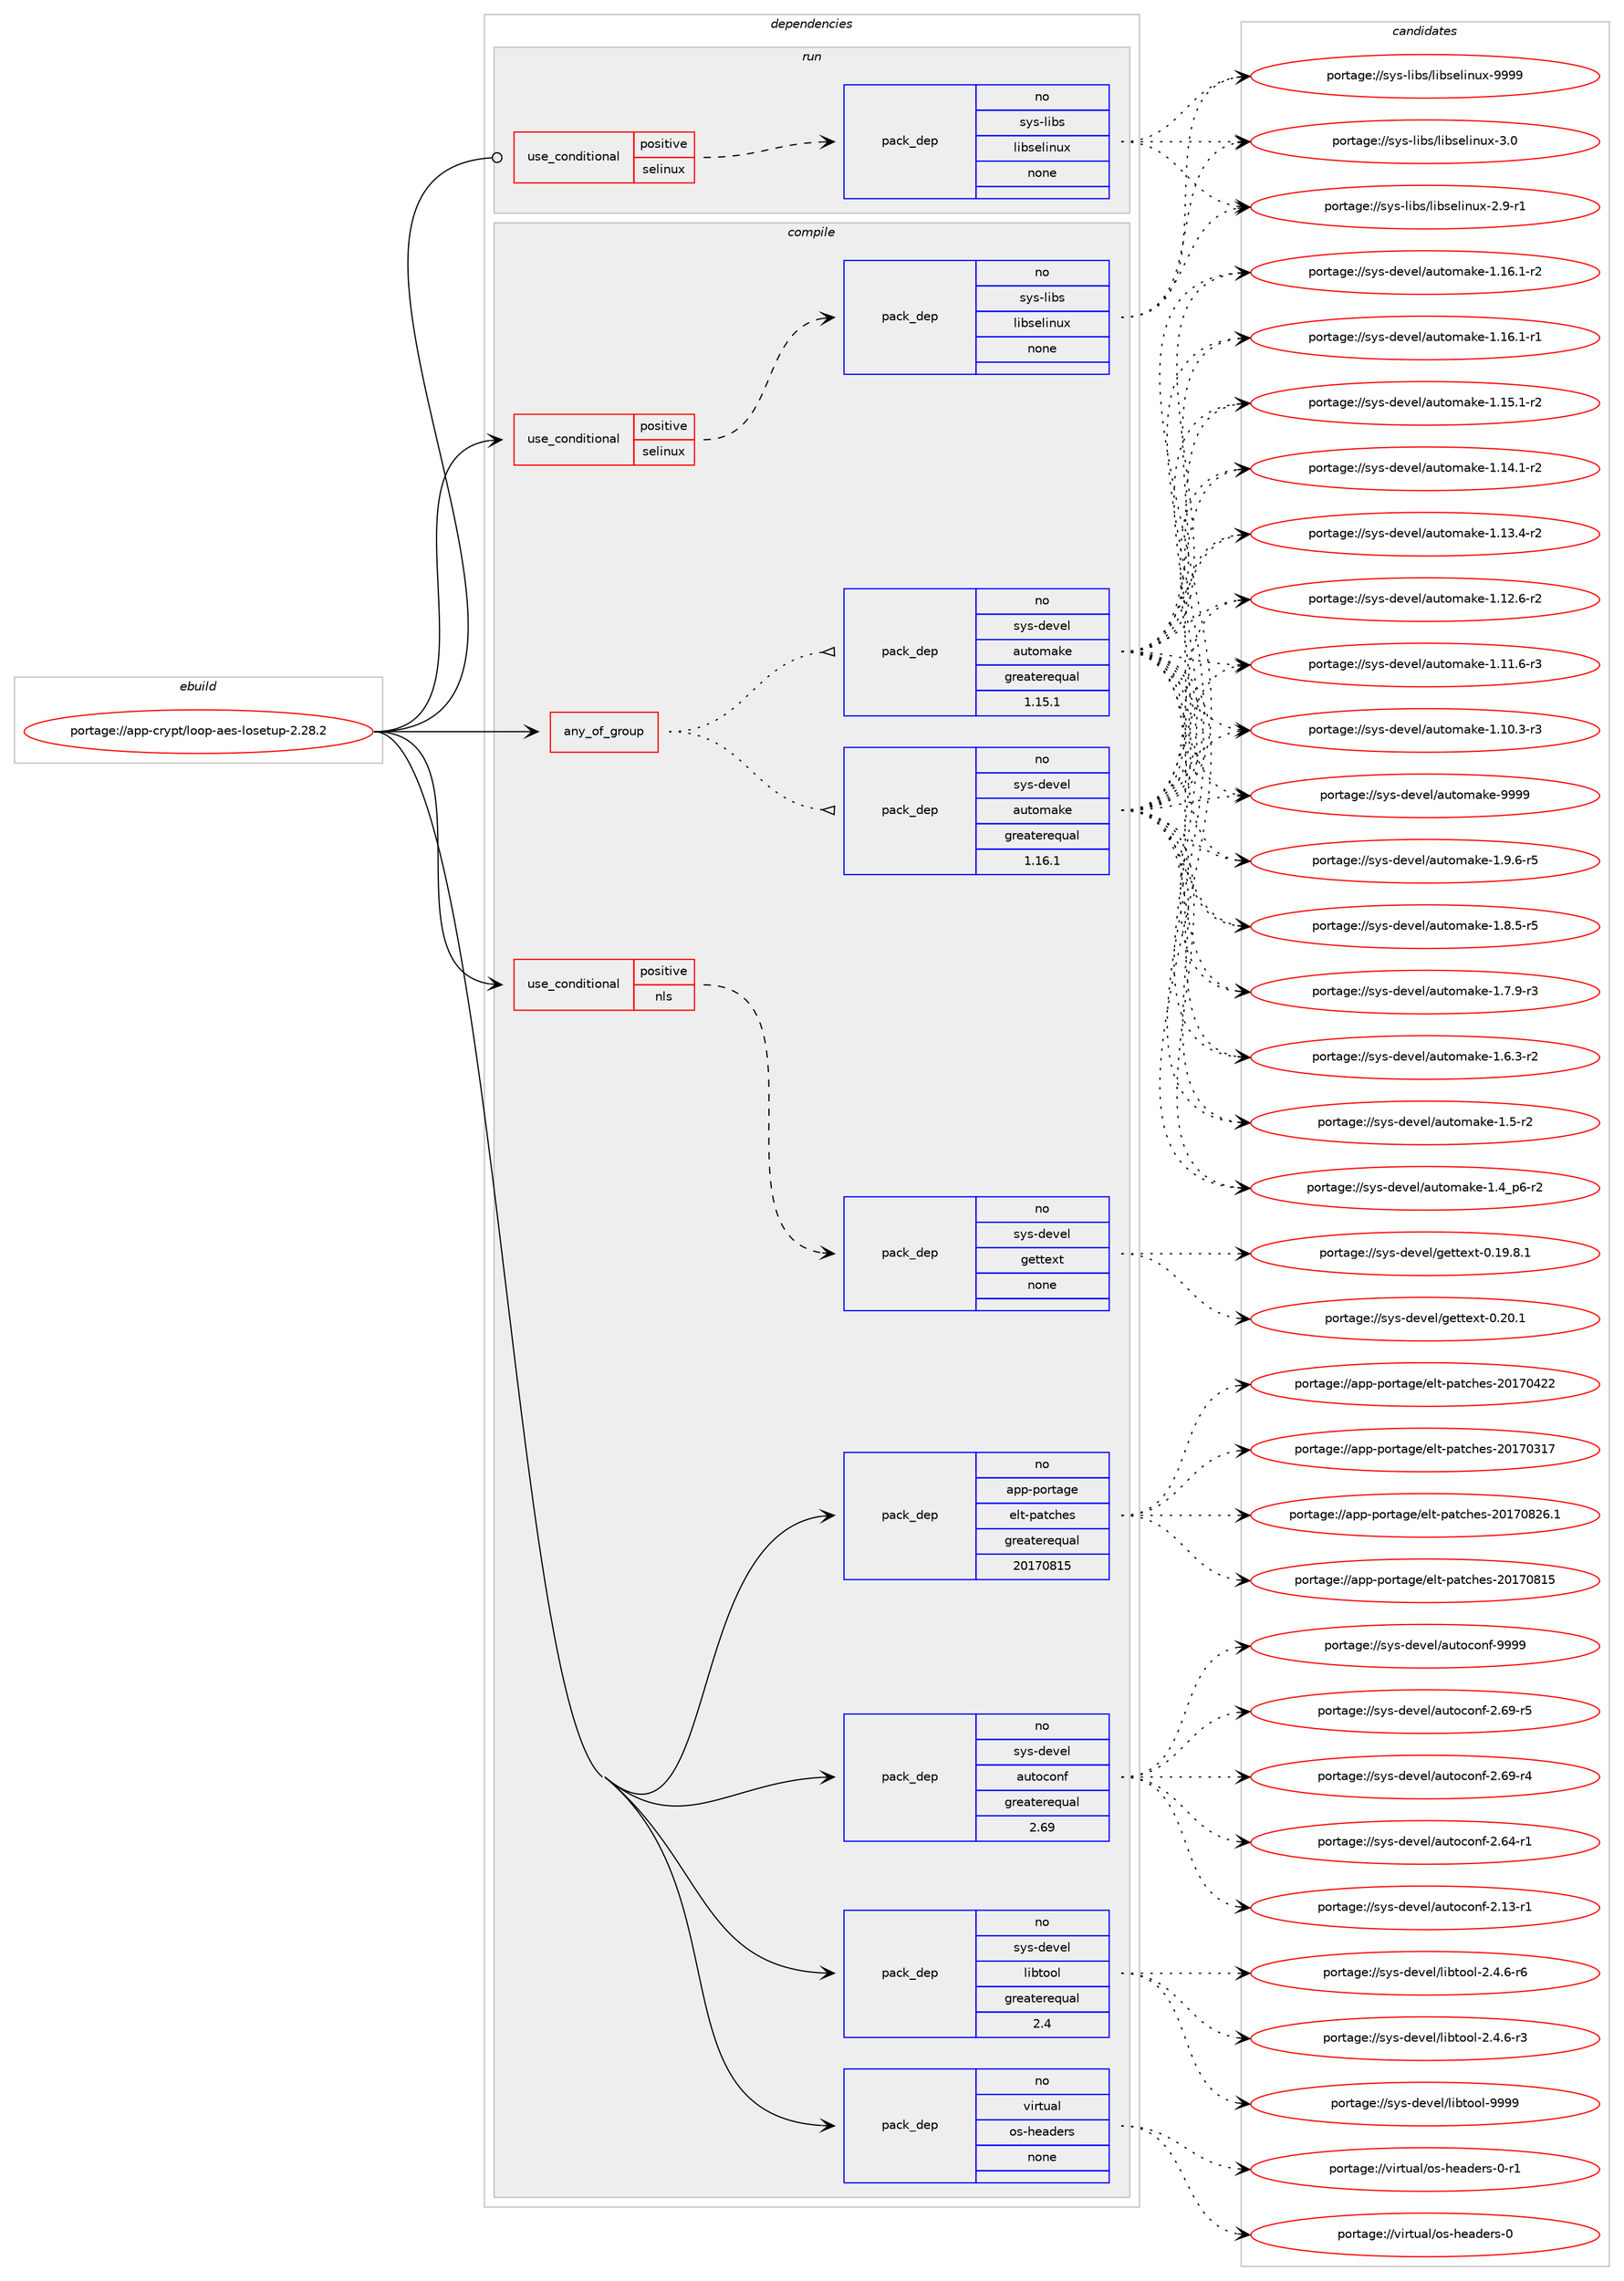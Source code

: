 digraph prolog {

# *************
# Graph options
# *************

newrank=true;
concentrate=true;
compound=true;
graph [rankdir=LR,fontname=Helvetica,fontsize=10,ranksep=1.5];#, ranksep=2.5, nodesep=0.2];
edge  [arrowhead=vee];
node  [fontname=Helvetica,fontsize=10];

# **********
# The ebuild
# **********

subgraph cluster_leftcol {
color=gray;
label=<<i>ebuild</i>>;
id [label="portage://app-crypt/loop-aes-losetup-2.28.2", color=red, width=4, href="../app-crypt/loop-aes-losetup-2.28.2.svg"];
}

# ****************
# The dependencies
# ****************

subgraph cluster_midcol {
color=gray;
label=<<i>dependencies</i>>;
subgraph cluster_compile {
fillcolor="#eeeeee";
style=filled;
label=<<i>compile</i>>;
subgraph any8244 {
dependency642348 [label=<<TABLE BORDER="0" CELLBORDER="1" CELLSPACING="0" CELLPADDING="4"><TR><TD CELLPADDING="10">any_of_group</TD></TR></TABLE>>, shape=none, color=red];subgraph pack482467 {
dependency642349 [label=<<TABLE BORDER="0" CELLBORDER="1" CELLSPACING="0" CELLPADDING="4" WIDTH="220"><TR><TD ROWSPAN="6" CELLPADDING="30">pack_dep</TD></TR><TR><TD WIDTH="110">no</TD></TR><TR><TD>sys-devel</TD></TR><TR><TD>automake</TD></TR><TR><TD>greaterequal</TD></TR><TR><TD>1.16.1</TD></TR></TABLE>>, shape=none, color=blue];
}
dependency642348:e -> dependency642349:w [weight=20,style="dotted",arrowhead="oinv"];
subgraph pack482468 {
dependency642350 [label=<<TABLE BORDER="0" CELLBORDER="1" CELLSPACING="0" CELLPADDING="4" WIDTH="220"><TR><TD ROWSPAN="6" CELLPADDING="30">pack_dep</TD></TR><TR><TD WIDTH="110">no</TD></TR><TR><TD>sys-devel</TD></TR><TR><TD>automake</TD></TR><TR><TD>greaterequal</TD></TR><TR><TD>1.15.1</TD></TR></TABLE>>, shape=none, color=blue];
}
dependency642348:e -> dependency642350:w [weight=20,style="dotted",arrowhead="oinv"];
}
id:e -> dependency642348:w [weight=20,style="solid",arrowhead="vee"];
subgraph cond151346 {
dependency642351 [label=<<TABLE BORDER="0" CELLBORDER="1" CELLSPACING="0" CELLPADDING="4"><TR><TD ROWSPAN="3" CELLPADDING="10">use_conditional</TD></TR><TR><TD>positive</TD></TR><TR><TD>nls</TD></TR></TABLE>>, shape=none, color=red];
subgraph pack482469 {
dependency642352 [label=<<TABLE BORDER="0" CELLBORDER="1" CELLSPACING="0" CELLPADDING="4" WIDTH="220"><TR><TD ROWSPAN="6" CELLPADDING="30">pack_dep</TD></TR><TR><TD WIDTH="110">no</TD></TR><TR><TD>sys-devel</TD></TR><TR><TD>gettext</TD></TR><TR><TD>none</TD></TR><TR><TD></TD></TR></TABLE>>, shape=none, color=blue];
}
dependency642351:e -> dependency642352:w [weight=20,style="dashed",arrowhead="vee"];
}
id:e -> dependency642351:w [weight=20,style="solid",arrowhead="vee"];
subgraph cond151347 {
dependency642353 [label=<<TABLE BORDER="0" CELLBORDER="1" CELLSPACING="0" CELLPADDING="4"><TR><TD ROWSPAN="3" CELLPADDING="10">use_conditional</TD></TR><TR><TD>positive</TD></TR><TR><TD>selinux</TD></TR></TABLE>>, shape=none, color=red];
subgraph pack482470 {
dependency642354 [label=<<TABLE BORDER="0" CELLBORDER="1" CELLSPACING="0" CELLPADDING="4" WIDTH="220"><TR><TD ROWSPAN="6" CELLPADDING="30">pack_dep</TD></TR><TR><TD WIDTH="110">no</TD></TR><TR><TD>sys-libs</TD></TR><TR><TD>libselinux</TD></TR><TR><TD>none</TD></TR><TR><TD></TD></TR></TABLE>>, shape=none, color=blue];
}
dependency642353:e -> dependency642354:w [weight=20,style="dashed",arrowhead="vee"];
}
id:e -> dependency642353:w [weight=20,style="solid",arrowhead="vee"];
subgraph pack482471 {
dependency642355 [label=<<TABLE BORDER="0" CELLBORDER="1" CELLSPACING="0" CELLPADDING="4" WIDTH="220"><TR><TD ROWSPAN="6" CELLPADDING="30">pack_dep</TD></TR><TR><TD WIDTH="110">no</TD></TR><TR><TD>app-portage</TD></TR><TR><TD>elt-patches</TD></TR><TR><TD>greaterequal</TD></TR><TR><TD>20170815</TD></TR></TABLE>>, shape=none, color=blue];
}
id:e -> dependency642355:w [weight=20,style="solid",arrowhead="vee"];
subgraph pack482472 {
dependency642356 [label=<<TABLE BORDER="0" CELLBORDER="1" CELLSPACING="0" CELLPADDING="4" WIDTH="220"><TR><TD ROWSPAN="6" CELLPADDING="30">pack_dep</TD></TR><TR><TD WIDTH="110">no</TD></TR><TR><TD>sys-devel</TD></TR><TR><TD>autoconf</TD></TR><TR><TD>greaterequal</TD></TR><TR><TD>2.69</TD></TR></TABLE>>, shape=none, color=blue];
}
id:e -> dependency642356:w [weight=20,style="solid",arrowhead="vee"];
subgraph pack482473 {
dependency642357 [label=<<TABLE BORDER="0" CELLBORDER="1" CELLSPACING="0" CELLPADDING="4" WIDTH="220"><TR><TD ROWSPAN="6" CELLPADDING="30">pack_dep</TD></TR><TR><TD WIDTH="110">no</TD></TR><TR><TD>sys-devel</TD></TR><TR><TD>libtool</TD></TR><TR><TD>greaterequal</TD></TR><TR><TD>2.4</TD></TR></TABLE>>, shape=none, color=blue];
}
id:e -> dependency642357:w [weight=20,style="solid",arrowhead="vee"];
subgraph pack482474 {
dependency642358 [label=<<TABLE BORDER="0" CELLBORDER="1" CELLSPACING="0" CELLPADDING="4" WIDTH="220"><TR><TD ROWSPAN="6" CELLPADDING="30">pack_dep</TD></TR><TR><TD WIDTH="110">no</TD></TR><TR><TD>virtual</TD></TR><TR><TD>os-headers</TD></TR><TR><TD>none</TD></TR><TR><TD></TD></TR></TABLE>>, shape=none, color=blue];
}
id:e -> dependency642358:w [weight=20,style="solid",arrowhead="vee"];
}
subgraph cluster_compileandrun {
fillcolor="#eeeeee";
style=filled;
label=<<i>compile and run</i>>;
}
subgraph cluster_run {
fillcolor="#eeeeee";
style=filled;
label=<<i>run</i>>;
subgraph cond151348 {
dependency642359 [label=<<TABLE BORDER="0" CELLBORDER="1" CELLSPACING="0" CELLPADDING="4"><TR><TD ROWSPAN="3" CELLPADDING="10">use_conditional</TD></TR><TR><TD>positive</TD></TR><TR><TD>selinux</TD></TR></TABLE>>, shape=none, color=red];
subgraph pack482475 {
dependency642360 [label=<<TABLE BORDER="0" CELLBORDER="1" CELLSPACING="0" CELLPADDING="4" WIDTH="220"><TR><TD ROWSPAN="6" CELLPADDING="30">pack_dep</TD></TR><TR><TD WIDTH="110">no</TD></TR><TR><TD>sys-libs</TD></TR><TR><TD>libselinux</TD></TR><TR><TD>none</TD></TR><TR><TD></TD></TR></TABLE>>, shape=none, color=blue];
}
dependency642359:e -> dependency642360:w [weight=20,style="dashed",arrowhead="vee"];
}
id:e -> dependency642359:w [weight=20,style="solid",arrowhead="odot"];
}
}

# **************
# The candidates
# **************

subgraph cluster_choices {
rank=same;
color=gray;
label=<<i>candidates</i>>;

subgraph choice482467 {
color=black;
nodesep=1;
choice115121115451001011181011084797117116111109971071014557575757 [label="portage://sys-devel/automake-9999", color=red, width=4,href="../sys-devel/automake-9999.svg"];
choice115121115451001011181011084797117116111109971071014549465746544511453 [label="portage://sys-devel/automake-1.9.6-r5", color=red, width=4,href="../sys-devel/automake-1.9.6-r5.svg"];
choice115121115451001011181011084797117116111109971071014549465646534511453 [label="portage://sys-devel/automake-1.8.5-r5", color=red, width=4,href="../sys-devel/automake-1.8.5-r5.svg"];
choice115121115451001011181011084797117116111109971071014549465546574511451 [label="portage://sys-devel/automake-1.7.9-r3", color=red, width=4,href="../sys-devel/automake-1.7.9-r3.svg"];
choice115121115451001011181011084797117116111109971071014549465446514511450 [label="portage://sys-devel/automake-1.6.3-r2", color=red, width=4,href="../sys-devel/automake-1.6.3-r2.svg"];
choice11512111545100101118101108479711711611110997107101454946534511450 [label="portage://sys-devel/automake-1.5-r2", color=red, width=4,href="../sys-devel/automake-1.5-r2.svg"];
choice115121115451001011181011084797117116111109971071014549465295112544511450 [label="portage://sys-devel/automake-1.4_p6-r2", color=red, width=4,href="../sys-devel/automake-1.4_p6-r2.svg"];
choice11512111545100101118101108479711711611110997107101454946495446494511450 [label="portage://sys-devel/automake-1.16.1-r2", color=red, width=4,href="../sys-devel/automake-1.16.1-r2.svg"];
choice11512111545100101118101108479711711611110997107101454946495446494511449 [label="portage://sys-devel/automake-1.16.1-r1", color=red, width=4,href="../sys-devel/automake-1.16.1-r1.svg"];
choice11512111545100101118101108479711711611110997107101454946495346494511450 [label="portage://sys-devel/automake-1.15.1-r2", color=red, width=4,href="../sys-devel/automake-1.15.1-r2.svg"];
choice11512111545100101118101108479711711611110997107101454946495246494511450 [label="portage://sys-devel/automake-1.14.1-r2", color=red, width=4,href="../sys-devel/automake-1.14.1-r2.svg"];
choice11512111545100101118101108479711711611110997107101454946495146524511450 [label="portage://sys-devel/automake-1.13.4-r2", color=red, width=4,href="../sys-devel/automake-1.13.4-r2.svg"];
choice11512111545100101118101108479711711611110997107101454946495046544511450 [label="portage://sys-devel/automake-1.12.6-r2", color=red, width=4,href="../sys-devel/automake-1.12.6-r2.svg"];
choice11512111545100101118101108479711711611110997107101454946494946544511451 [label="portage://sys-devel/automake-1.11.6-r3", color=red, width=4,href="../sys-devel/automake-1.11.6-r3.svg"];
choice11512111545100101118101108479711711611110997107101454946494846514511451 [label="portage://sys-devel/automake-1.10.3-r3", color=red, width=4,href="../sys-devel/automake-1.10.3-r3.svg"];
dependency642349:e -> choice115121115451001011181011084797117116111109971071014557575757:w [style=dotted,weight="100"];
dependency642349:e -> choice115121115451001011181011084797117116111109971071014549465746544511453:w [style=dotted,weight="100"];
dependency642349:e -> choice115121115451001011181011084797117116111109971071014549465646534511453:w [style=dotted,weight="100"];
dependency642349:e -> choice115121115451001011181011084797117116111109971071014549465546574511451:w [style=dotted,weight="100"];
dependency642349:e -> choice115121115451001011181011084797117116111109971071014549465446514511450:w [style=dotted,weight="100"];
dependency642349:e -> choice11512111545100101118101108479711711611110997107101454946534511450:w [style=dotted,weight="100"];
dependency642349:e -> choice115121115451001011181011084797117116111109971071014549465295112544511450:w [style=dotted,weight="100"];
dependency642349:e -> choice11512111545100101118101108479711711611110997107101454946495446494511450:w [style=dotted,weight="100"];
dependency642349:e -> choice11512111545100101118101108479711711611110997107101454946495446494511449:w [style=dotted,weight="100"];
dependency642349:e -> choice11512111545100101118101108479711711611110997107101454946495346494511450:w [style=dotted,weight="100"];
dependency642349:e -> choice11512111545100101118101108479711711611110997107101454946495246494511450:w [style=dotted,weight="100"];
dependency642349:e -> choice11512111545100101118101108479711711611110997107101454946495146524511450:w [style=dotted,weight="100"];
dependency642349:e -> choice11512111545100101118101108479711711611110997107101454946495046544511450:w [style=dotted,weight="100"];
dependency642349:e -> choice11512111545100101118101108479711711611110997107101454946494946544511451:w [style=dotted,weight="100"];
dependency642349:e -> choice11512111545100101118101108479711711611110997107101454946494846514511451:w [style=dotted,weight="100"];
}
subgraph choice482468 {
color=black;
nodesep=1;
choice115121115451001011181011084797117116111109971071014557575757 [label="portage://sys-devel/automake-9999", color=red, width=4,href="../sys-devel/automake-9999.svg"];
choice115121115451001011181011084797117116111109971071014549465746544511453 [label="portage://sys-devel/automake-1.9.6-r5", color=red, width=4,href="../sys-devel/automake-1.9.6-r5.svg"];
choice115121115451001011181011084797117116111109971071014549465646534511453 [label="portage://sys-devel/automake-1.8.5-r5", color=red, width=4,href="../sys-devel/automake-1.8.5-r5.svg"];
choice115121115451001011181011084797117116111109971071014549465546574511451 [label="portage://sys-devel/automake-1.7.9-r3", color=red, width=4,href="../sys-devel/automake-1.7.9-r3.svg"];
choice115121115451001011181011084797117116111109971071014549465446514511450 [label="portage://sys-devel/automake-1.6.3-r2", color=red, width=4,href="../sys-devel/automake-1.6.3-r2.svg"];
choice11512111545100101118101108479711711611110997107101454946534511450 [label="portage://sys-devel/automake-1.5-r2", color=red, width=4,href="../sys-devel/automake-1.5-r2.svg"];
choice115121115451001011181011084797117116111109971071014549465295112544511450 [label="portage://sys-devel/automake-1.4_p6-r2", color=red, width=4,href="../sys-devel/automake-1.4_p6-r2.svg"];
choice11512111545100101118101108479711711611110997107101454946495446494511450 [label="portage://sys-devel/automake-1.16.1-r2", color=red, width=4,href="../sys-devel/automake-1.16.1-r2.svg"];
choice11512111545100101118101108479711711611110997107101454946495446494511449 [label="portage://sys-devel/automake-1.16.1-r1", color=red, width=4,href="../sys-devel/automake-1.16.1-r1.svg"];
choice11512111545100101118101108479711711611110997107101454946495346494511450 [label="portage://sys-devel/automake-1.15.1-r2", color=red, width=4,href="../sys-devel/automake-1.15.1-r2.svg"];
choice11512111545100101118101108479711711611110997107101454946495246494511450 [label="portage://sys-devel/automake-1.14.1-r2", color=red, width=4,href="../sys-devel/automake-1.14.1-r2.svg"];
choice11512111545100101118101108479711711611110997107101454946495146524511450 [label="portage://sys-devel/automake-1.13.4-r2", color=red, width=4,href="../sys-devel/automake-1.13.4-r2.svg"];
choice11512111545100101118101108479711711611110997107101454946495046544511450 [label="portage://sys-devel/automake-1.12.6-r2", color=red, width=4,href="../sys-devel/automake-1.12.6-r2.svg"];
choice11512111545100101118101108479711711611110997107101454946494946544511451 [label="portage://sys-devel/automake-1.11.6-r3", color=red, width=4,href="../sys-devel/automake-1.11.6-r3.svg"];
choice11512111545100101118101108479711711611110997107101454946494846514511451 [label="portage://sys-devel/automake-1.10.3-r3", color=red, width=4,href="../sys-devel/automake-1.10.3-r3.svg"];
dependency642350:e -> choice115121115451001011181011084797117116111109971071014557575757:w [style=dotted,weight="100"];
dependency642350:e -> choice115121115451001011181011084797117116111109971071014549465746544511453:w [style=dotted,weight="100"];
dependency642350:e -> choice115121115451001011181011084797117116111109971071014549465646534511453:w [style=dotted,weight="100"];
dependency642350:e -> choice115121115451001011181011084797117116111109971071014549465546574511451:w [style=dotted,weight="100"];
dependency642350:e -> choice115121115451001011181011084797117116111109971071014549465446514511450:w [style=dotted,weight="100"];
dependency642350:e -> choice11512111545100101118101108479711711611110997107101454946534511450:w [style=dotted,weight="100"];
dependency642350:e -> choice115121115451001011181011084797117116111109971071014549465295112544511450:w [style=dotted,weight="100"];
dependency642350:e -> choice11512111545100101118101108479711711611110997107101454946495446494511450:w [style=dotted,weight="100"];
dependency642350:e -> choice11512111545100101118101108479711711611110997107101454946495446494511449:w [style=dotted,weight="100"];
dependency642350:e -> choice11512111545100101118101108479711711611110997107101454946495346494511450:w [style=dotted,weight="100"];
dependency642350:e -> choice11512111545100101118101108479711711611110997107101454946495246494511450:w [style=dotted,weight="100"];
dependency642350:e -> choice11512111545100101118101108479711711611110997107101454946495146524511450:w [style=dotted,weight="100"];
dependency642350:e -> choice11512111545100101118101108479711711611110997107101454946495046544511450:w [style=dotted,weight="100"];
dependency642350:e -> choice11512111545100101118101108479711711611110997107101454946494946544511451:w [style=dotted,weight="100"];
dependency642350:e -> choice11512111545100101118101108479711711611110997107101454946494846514511451:w [style=dotted,weight="100"];
}
subgraph choice482469 {
color=black;
nodesep=1;
choice115121115451001011181011084710310111611610112011645484650484649 [label="portage://sys-devel/gettext-0.20.1", color=red, width=4,href="../sys-devel/gettext-0.20.1.svg"];
choice1151211154510010111810110847103101116116101120116454846495746564649 [label="portage://sys-devel/gettext-0.19.8.1", color=red, width=4,href="../sys-devel/gettext-0.19.8.1.svg"];
dependency642352:e -> choice115121115451001011181011084710310111611610112011645484650484649:w [style=dotted,weight="100"];
dependency642352:e -> choice1151211154510010111810110847103101116116101120116454846495746564649:w [style=dotted,weight="100"];
}
subgraph choice482470 {
color=black;
nodesep=1;
choice115121115451081059811547108105981151011081051101171204557575757 [label="portage://sys-libs/libselinux-9999", color=red, width=4,href="../sys-libs/libselinux-9999.svg"];
choice1151211154510810598115471081059811510110810511011712045514648 [label="portage://sys-libs/libselinux-3.0", color=red, width=4,href="../sys-libs/libselinux-3.0.svg"];
choice11512111545108105981154710810598115101108105110117120455046574511449 [label="portage://sys-libs/libselinux-2.9-r1", color=red, width=4,href="../sys-libs/libselinux-2.9-r1.svg"];
dependency642354:e -> choice115121115451081059811547108105981151011081051101171204557575757:w [style=dotted,weight="100"];
dependency642354:e -> choice1151211154510810598115471081059811510110810511011712045514648:w [style=dotted,weight="100"];
dependency642354:e -> choice11512111545108105981154710810598115101108105110117120455046574511449:w [style=dotted,weight="100"];
}
subgraph choice482471 {
color=black;
nodesep=1;
choice971121124511211111411697103101471011081164511297116991041011154550484955485650544649 [label="portage://app-portage/elt-patches-20170826.1", color=red, width=4,href="../app-portage/elt-patches-20170826.1.svg"];
choice97112112451121111141169710310147101108116451129711699104101115455048495548564953 [label="portage://app-portage/elt-patches-20170815", color=red, width=4,href="../app-portage/elt-patches-20170815.svg"];
choice97112112451121111141169710310147101108116451129711699104101115455048495548525050 [label="portage://app-portage/elt-patches-20170422", color=red, width=4,href="../app-portage/elt-patches-20170422.svg"];
choice97112112451121111141169710310147101108116451129711699104101115455048495548514955 [label="portage://app-portage/elt-patches-20170317", color=red, width=4,href="../app-portage/elt-patches-20170317.svg"];
dependency642355:e -> choice971121124511211111411697103101471011081164511297116991041011154550484955485650544649:w [style=dotted,weight="100"];
dependency642355:e -> choice97112112451121111141169710310147101108116451129711699104101115455048495548564953:w [style=dotted,weight="100"];
dependency642355:e -> choice97112112451121111141169710310147101108116451129711699104101115455048495548525050:w [style=dotted,weight="100"];
dependency642355:e -> choice97112112451121111141169710310147101108116451129711699104101115455048495548514955:w [style=dotted,weight="100"];
}
subgraph choice482472 {
color=black;
nodesep=1;
choice115121115451001011181011084797117116111991111101024557575757 [label="portage://sys-devel/autoconf-9999", color=red, width=4,href="../sys-devel/autoconf-9999.svg"];
choice1151211154510010111810110847971171161119911111010245504654574511453 [label="portage://sys-devel/autoconf-2.69-r5", color=red, width=4,href="../sys-devel/autoconf-2.69-r5.svg"];
choice1151211154510010111810110847971171161119911111010245504654574511452 [label="portage://sys-devel/autoconf-2.69-r4", color=red, width=4,href="../sys-devel/autoconf-2.69-r4.svg"];
choice1151211154510010111810110847971171161119911111010245504654524511449 [label="portage://sys-devel/autoconf-2.64-r1", color=red, width=4,href="../sys-devel/autoconf-2.64-r1.svg"];
choice1151211154510010111810110847971171161119911111010245504649514511449 [label="portage://sys-devel/autoconf-2.13-r1", color=red, width=4,href="../sys-devel/autoconf-2.13-r1.svg"];
dependency642356:e -> choice115121115451001011181011084797117116111991111101024557575757:w [style=dotted,weight="100"];
dependency642356:e -> choice1151211154510010111810110847971171161119911111010245504654574511453:w [style=dotted,weight="100"];
dependency642356:e -> choice1151211154510010111810110847971171161119911111010245504654574511452:w [style=dotted,weight="100"];
dependency642356:e -> choice1151211154510010111810110847971171161119911111010245504654524511449:w [style=dotted,weight="100"];
dependency642356:e -> choice1151211154510010111810110847971171161119911111010245504649514511449:w [style=dotted,weight="100"];
}
subgraph choice482473 {
color=black;
nodesep=1;
choice1151211154510010111810110847108105981161111111084557575757 [label="portage://sys-devel/libtool-9999", color=red, width=4,href="../sys-devel/libtool-9999.svg"];
choice1151211154510010111810110847108105981161111111084550465246544511454 [label="portage://sys-devel/libtool-2.4.6-r6", color=red, width=4,href="../sys-devel/libtool-2.4.6-r6.svg"];
choice1151211154510010111810110847108105981161111111084550465246544511451 [label="portage://sys-devel/libtool-2.4.6-r3", color=red, width=4,href="../sys-devel/libtool-2.4.6-r3.svg"];
dependency642357:e -> choice1151211154510010111810110847108105981161111111084557575757:w [style=dotted,weight="100"];
dependency642357:e -> choice1151211154510010111810110847108105981161111111084550465246544511454:w [style=dotted,weight="100"];
dependency642357:e -> choice1151211154510010111810110847108105981161111111084550465246544511451:w [style=dotted,weight="100"];
}
subgraph choice482474 {
color=black;
nodesep=1;
choice1181051141161179710847111115451041019710010111411545484511449 [label="portage://virtual/os-headers-0-r1", color=red, width=4,href="../virtual/os-headers-0-r1.svg"];
choice118105114116117971084711111545104101971001011141154548 [label="portage://virtual/os-headers-0", color=red, width=4,href="../virtual/os-headers-0.svg"];
dependency642358:e -> choice1181051141161179710847111115451041019710010111411545484511449:w [style=dotted,weight="100"];
dependency642358:e -> choice118105114116117971084711111545104101971001011141154548:w [style=dotted,weight="100"];
}
subgraph choice482475 {
color=black;
nodesep=1;
choice115121115451081059811547108105981151011081051101171204557575757 [label="portage://sys-libs/libselinux-9999", color=red, width=4,href="../sys-libs/libselinux-9999.svg"];
choice1151211154510810598115471081059811510110810511011712045514648 [label="portage://sys-libs/libselinux-3.0", color=red, width=4,href="../sys-libs/libselinux-3.0.svg"];
choice11512111545108105981154710810598115101108105110117120455046574511449 [label="portage://sys-libs/libselinux-2.9-r1", color=red, width=4,href="../sys-libs/libselinux-2.9-r1.svg"];
dependency642360:e -> choice115121115451081059811547108105981151011081051101171204557575757:w [style=dotted,weight="100"];
dependency642360:e -> choice1151211154510810598115471081059811510110810511011712045514648:w [style=dotted,weight="100"];
dependency642360:e -> choice11512111545108105981154710810598115101108105110117120455046574511449:w [style=dotted,weight="100"];
}
}

}
